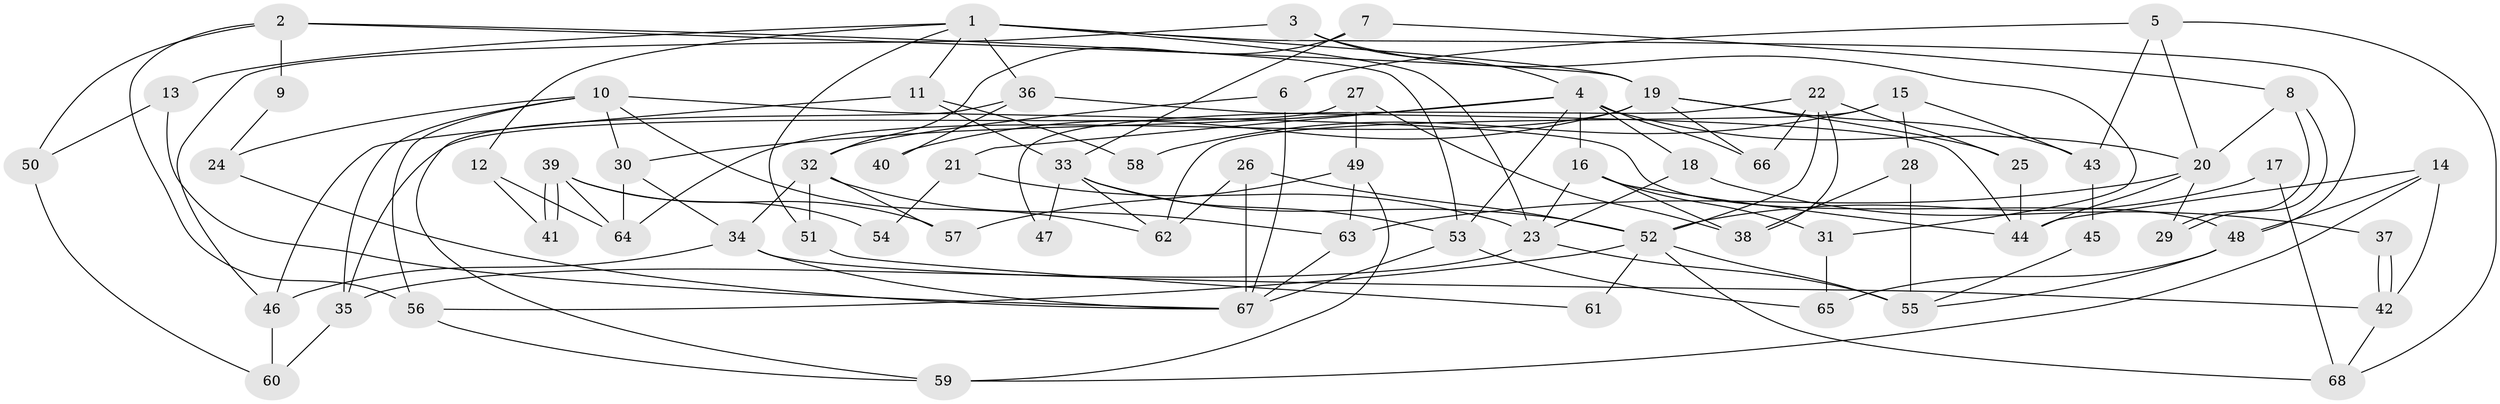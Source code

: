 // Generated by graph-tools (version 1.1) at 2025/15/03/09/25 04:15:12]
// undirected, 68 vertices, 136 edges
graph export_dot {
graph [start="1"]
  node [color=gray90,style=filled];
  1;
  2;
  3;
  4;
  5;
  6;
  7;
  8;
  9;
  10;
  11;
  12;
  13;
  14;
  15;
  16;
  17;
  18;
  19;
  20;
  21;
  22;
  23;
  24;
  25;
  26;
  27;
  28;
  29;
  30;
  31;
  32;
  33;
  34;
  35;
  36;
  37;
  38;
  39;
  40;
  41;
  42;
  43;
  44;
  45;
  46;
  47;
  48;
  49;
  50;
  51;
  52;
  53;
  54;
  55;
  56;
  57;
  58;
  59;
  60;
  61;
  62;
  63;
  64;
  65;
  66;
  67;
  68;
  1 -- 36;
  1 -- 23;
  1 -- 11;
  1 -- 12;
  1 -- 13;
  1 -- 19;
  1 -- 48;
  1 -- 51;
  2 -- 53;
  2 -- 56;
  2 -- 9;
  2 -- 19;
  2 -- 50;
  3 -- 46;
  3 -- 4;
  3 -- 31;
  4 -- 66;
  4 -- 30;
  4 -- 16;
  4 -- 18;
  4 -- 20;
  4 -- 21;
  4 -- 53;
  5 -- 68;
  5 -- 20;
  5 -- 6;
  5 -- 43;
  6 -- 67;
  6 -- 32;
  7 -- 32;
  7 -- 33;
  7 -- 8;
  8 -- 29;
  8 -- 29;
  8 -- 20;
  9 -- 24;
  10 -- 30;
  10 -- 48;
  10 -- 24;
  10 -- 35;
  10 -- 56;
  10 -- 62;
  11 -- 33;
  11 -- 46;
  11 -- 58;
  12 -- 64;
  12 -- 41;
  13 -- 67;
  13 -- 50;
  14 -- 48;
  14 -- 42;
  14 -- 44;
  14 -- 59;
  15 -- 43;
  15 -- 62;
  15 -- 28;
  15 -- 58;
  16 -- 44;
  16 -- 23;
  16 -- 31;
  16 -- 38;
  17 -- 68;
  17 -- 52;
  18 -- 23;
  18 -- 37;
  19 -- 25;
  19 -- 40;
  19 -- 43;
  19 -- 64;
  19 -- 66;
  20 -- 29;
  20 -- 44;
  20 -- 63;
  21 -- 23;
  21 -- 54;
  22 -- 25;
  22 -- 38;
  22 -- 47;
  22 -- 52;
  22 -- 66;
  23 -- 55;
  23 -- 35;
  24 -- 67;
  25 -- 44;
  26 -- 67;
  26 -- 62;
  26 -- 52;
  27 -- 38;
  27 -- 35;
  27 -- 49;
  28 -- 55;
  28 -- 38;
  30 -- 64;
  30 -- 34;
  31 -- 65;
  32 -- 63;
  32 -- 34;
  32 -- 51;
  32 -- 57;
  33 -- 53;
  33 -- 52;
  33 -- 47;
  33 -- 62;
  34 -- 46;
  34 -- 42;
  34 -- 67;
  35 -- 60;
  36 -- 44;
  36 -- 59;
  36 -- 40;
  37 -- 42;
  37 -- 42;
  39 -- 41;
  39 -- 41;
  39 -- 57;
  39 -- 54;
  39 -- 64;
  42 -- 68;
  43 -- 45;
  45 -- 55;
  46 -- 60;
  48 -- 65;
  48 -- 55;
  49 -- 59;
  49 -- 57;
  49 -- 63;
  50 -- 60;
  51 -- 61;
  52 -- 55;
  52 -- 56;
  52 -- 61;
  52 -- 68;
  53 -- 67;
  53 -- 65;
  56 -- 59;
  63 -- 67;
}
